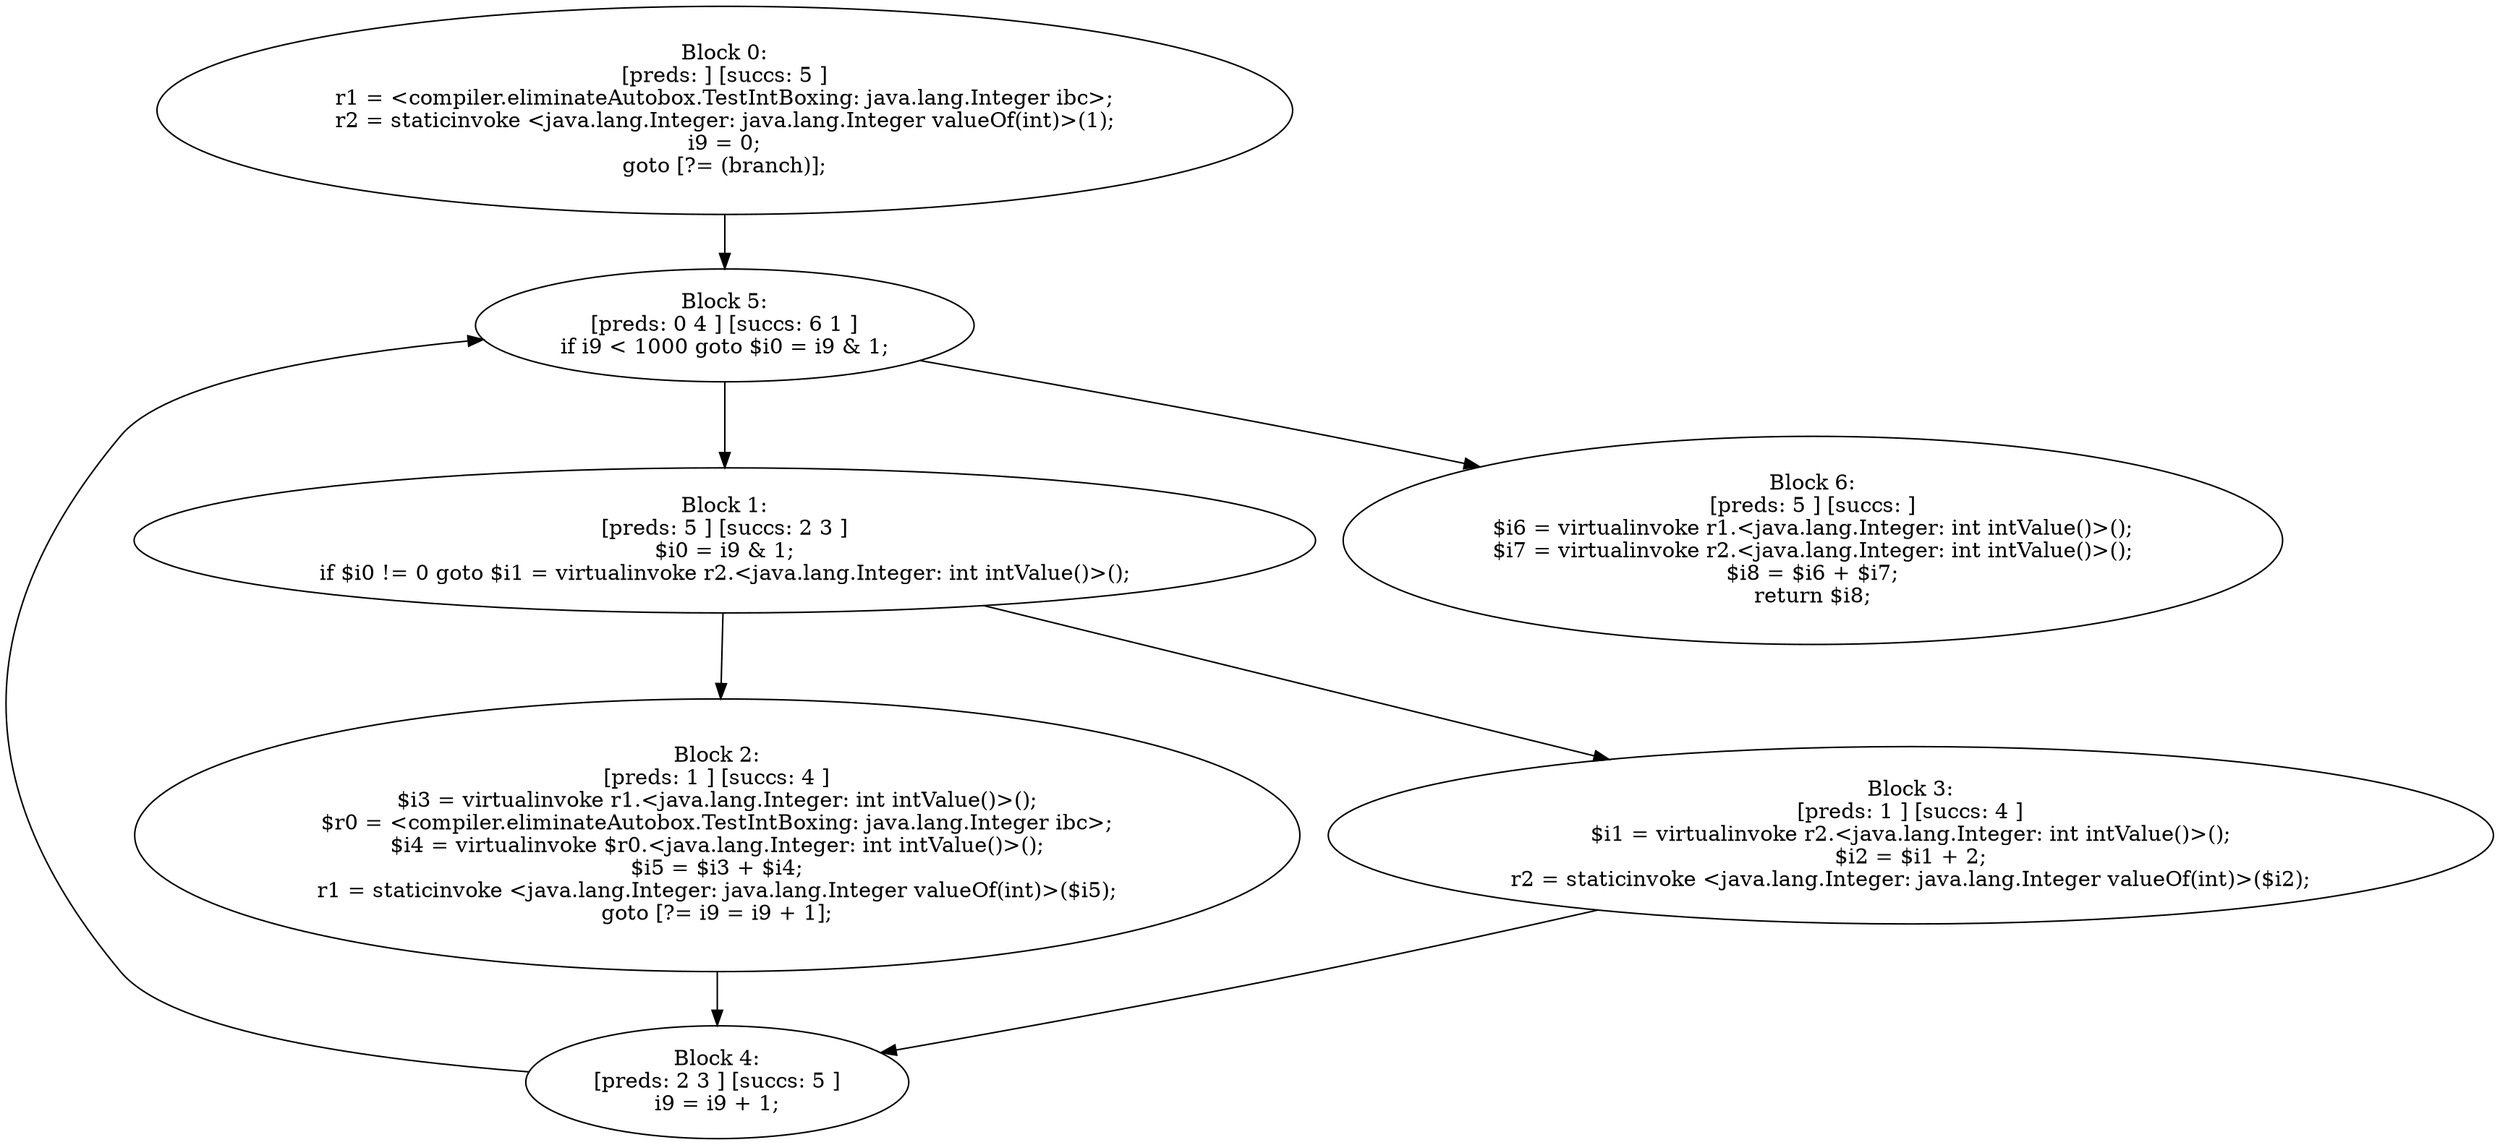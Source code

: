 digraph "unitGraph" {
    "Block 0:
[preds: ] [succs: 5 ]
r1 = <compiler.eliminateAutobox.TestIntBoxing: java.lang.Integer ibc>;
r2 = staticinvoke <java.lang.Integer: java.lang.Integer valueOf(int)>(1);
i9 = 0;
goto [?= (branch)];
"
    "Block 1:
[preds: 5 ] [succs: 2 3 ]
$i0 = i9 & 1;
if $i0 != 0 goto $i1 = virtualinvoke r2.<java.lang.Integer: int intValue()>();
"
    "Block 2:
[preds: 1 ] [succs: 4 ]
$i3 = virtualinvoke r1.<java.lang.Integer: int intValue()>();
$r0 = <compiler.eliminateAutobox.TestIntBoxing: java.lang.Integer ibc>;
$i4 = virtualinvoke $r0.<java.lang.Integer: int intValue()>();
$i5 = $i3 + $i4;
r1 = staticinvoke <java.lang.Integer: java.lang.Integer valueOf(int)>($i5);
goto [?= i9 = i9 + 1];
"
    "Block 3:
[preds: 1 ] [succs: 4 ]
$i1 = virtualinvoke r2.<java.lang.Integer: int intValue()>();
$i2 = $i1 + 2;
r2 = staticinvoke <java.lang.Integer: java.lang.Integer valueOf(int)>($i2);
"
    "Block 4:
[preds: 2 3 ] [succs: 5 ]
i9 = i9 + 1;
"
    "Block 5:
[preds: 0 4 ] [succs: 6 1 ]
if i9 < 1000 goto $i0 = i9 & 1;
"
    "Block 6:
[preds: 5 ] [succs: ]
$i6 = virtualinvoke r1.<java.lang.Integer: int intValue()>();
$i7 = virtualinvoke r2.<java.lang.Integer: int intValue()>();
$i8 = $i6 + $i7;
return $i8;
"
    "Block 0:
[preds: ] [succs: 5 ]
r1 = <compiler.eliminateAutobox.TestIntBoxing: java.lang.Integer ibc>;
r2 = staticinvoke <java.lang.Integer: java.lang.Integer valueOf(int)>(1);
i9 = 0;
goto [?= (branch)];
"->"Block 5:
[preds: 0 4 ] [succs: 6 1 ]
if i9 < 1000 goto $i0 = i9 & 1;
";
    "Block 1:
[preds: 5 ] [succs: 2 3 ]
$i0 = i9 & 1;
if $i0 != 0 goto $i1 = virtualinvoke r2.<java.lang.Integer: int intValue()>();
"->"Block 2:
[preds: 1 ] [succs: 4 ]
$i3 = virtualinvoke r1.<java.lang.Integer: int intValue()>();
$r0 = <compiler.eliminateAutobox.TestIntBoxing: java.lang.Integer ibc>;
$i4 = virtualinvoke $r0.<java.lang.Integer: int intValue()>();
$i5 = $i3 + $i4;
r1 = staticinvoke <java.lang.Integer: java.lang.Integer valueOf(int)>($i5);
goto [?= i9 = i9 + 1];
";
    "Block 1:
[preds: 5 ] [succs: 2 3 ]
$i0 = i9 & 1;
if $i0 != 0 goto $i1 = virtualinvoke r2.<java.lang.Integer: int intValue()>();
"->"Block 3:
[preds: 1 ] [succs: 4 ]
$i1 = virtualinvoke r2.<java.lang.Integer: int intValue()>();
$i2 = $i1 + 2;
r2 = staticinvoke <java.lang.Integer: java.lang.Integer valueOf(int)>($i2);
";
    "Block 2:
[preds: 1 ] [succs: 4 ]
$i3 = virtualinvoke r1.<java.lang.Integer: int intValue()>();
$r0 = <compiler.eliminateAutobox.TestIntBoxing: java.lang.Integer ibc>;
$i4 = virtualinvoke $r0.<java.lang.Integer: int intValue()>();
$i5 = $i3 + $i4;
r1 = staticinvoke <java.lang.Integer: java.lang.Integer valueOf(int)>($i5);
goto [?= i9 = i9 + 1];
"->"Block 4:
[preds: 2 3 ] [succs: 5 ]
i9 = i9 + 1;
";
    "Block 3:
[preds: 1 ] [succs: 4 ]
$i1 = virtualinvoke r2.<java.lang.Integer: int intValue()>();
$i2 = $i1 + 2;
r2 = staticinvoke <java.lang.Integer: java.lang.Integer valueOf(int)>($i2);
"->"Block 4:
[preds: 2 3 ] [succs: 5 ]
i9 = i9 + 1;
";
    "Block 4:
[preds: 2 3 ] [succs: 5 ]
i9 = i9 + 1;
"->"Block 5:
[preds: 0 4 ] [succs: 6 1 ]
if i9 < 1000 goto $i0 = i9 & 1;
";
    "Block 5:
[preds: 0 4 ] [succs: 6 1 ]
if i9 < 1000 goto $i0 = i9 & 1;
"->"Block 6:
[preds: 5 ] [succs: ]
$i6 = virtualinvoke r1.<java.lang.Integer: int intValue()>();
$i7 = virtualinvoke r2.<java.lang.Integer: int intValue()>();
$i8 = $i6 + $i7;
return $i8;
";
    "Block 5:
[preds: 0 4 ] [succs: 6 1 ]
if i9 < 1000 goto $i0 = i9 & 1;
"->"Block 1:
[preds: 5 ] [succs: 2 3 ]
$i0 = i9 & 1;
if $i0 != 0 goto $i1 = virtualinvoke r2.<java.lang.Integer: int intValue()>();
";
}
